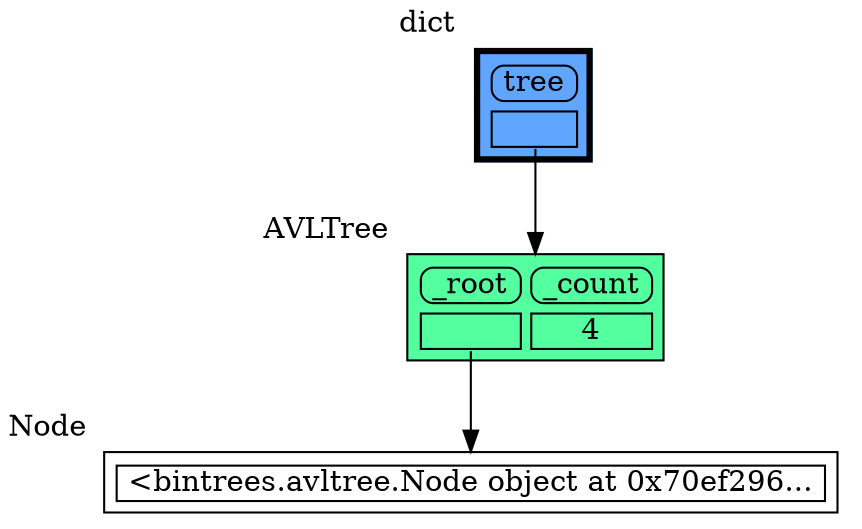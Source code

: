 digraph memory_graph {
	node [shape=plaintext]
	node124172493692400 [label=<
<TABLE BORDER="1" CELLBORDER="1" CELLSPACING="5" CELLPADDING="0" BGCOLOR="white" PORT="table">
    <TR><TD BORDER="1"> &lt;bintrees.avltree.Node object at 0x70ef296... </TD></TR>
</TABLE>
> xlabel="Node"]
	node124172492521984 [label=<
<TABLE BORDER="1" CELLBORDER="1" CELLSPACING="5" CELLPADDING="0" BGCOLOR="seagreen1" PORT="table">
    <TR><TD BORDER="1" STYLE="ROUNDED"> _root </TD><TD BORDER="1" STYLE="ROUNDED"> _count </TD></TR>
    <TR><TD BORDER="1" PORT="ref0"> </TD><TD BORDER="1"> 4 </TD></TR>
</TABLE>
> xlabel=AVLTree]
	node124172492521984:ref0 -> node124172493692400:table [style=solid]
	node124172495724224 [label=<
<TABLE BORDER="3" CELLBORDER="1" CELLSPACING="5" CELLPADDING="0" BGCOLOR="#60a5ff" PORT="table">
    <TR><TD BORDER="1" STYLE="ROUNDED"> tree </TD></TR>
    <TR><TD BORDER="1" PORT="ref0"> </TD></TR>
</TABLE>
> xlabel=dict]
	node124172495724224:ref0 -> node124172492521984:table [style=solid]
}
